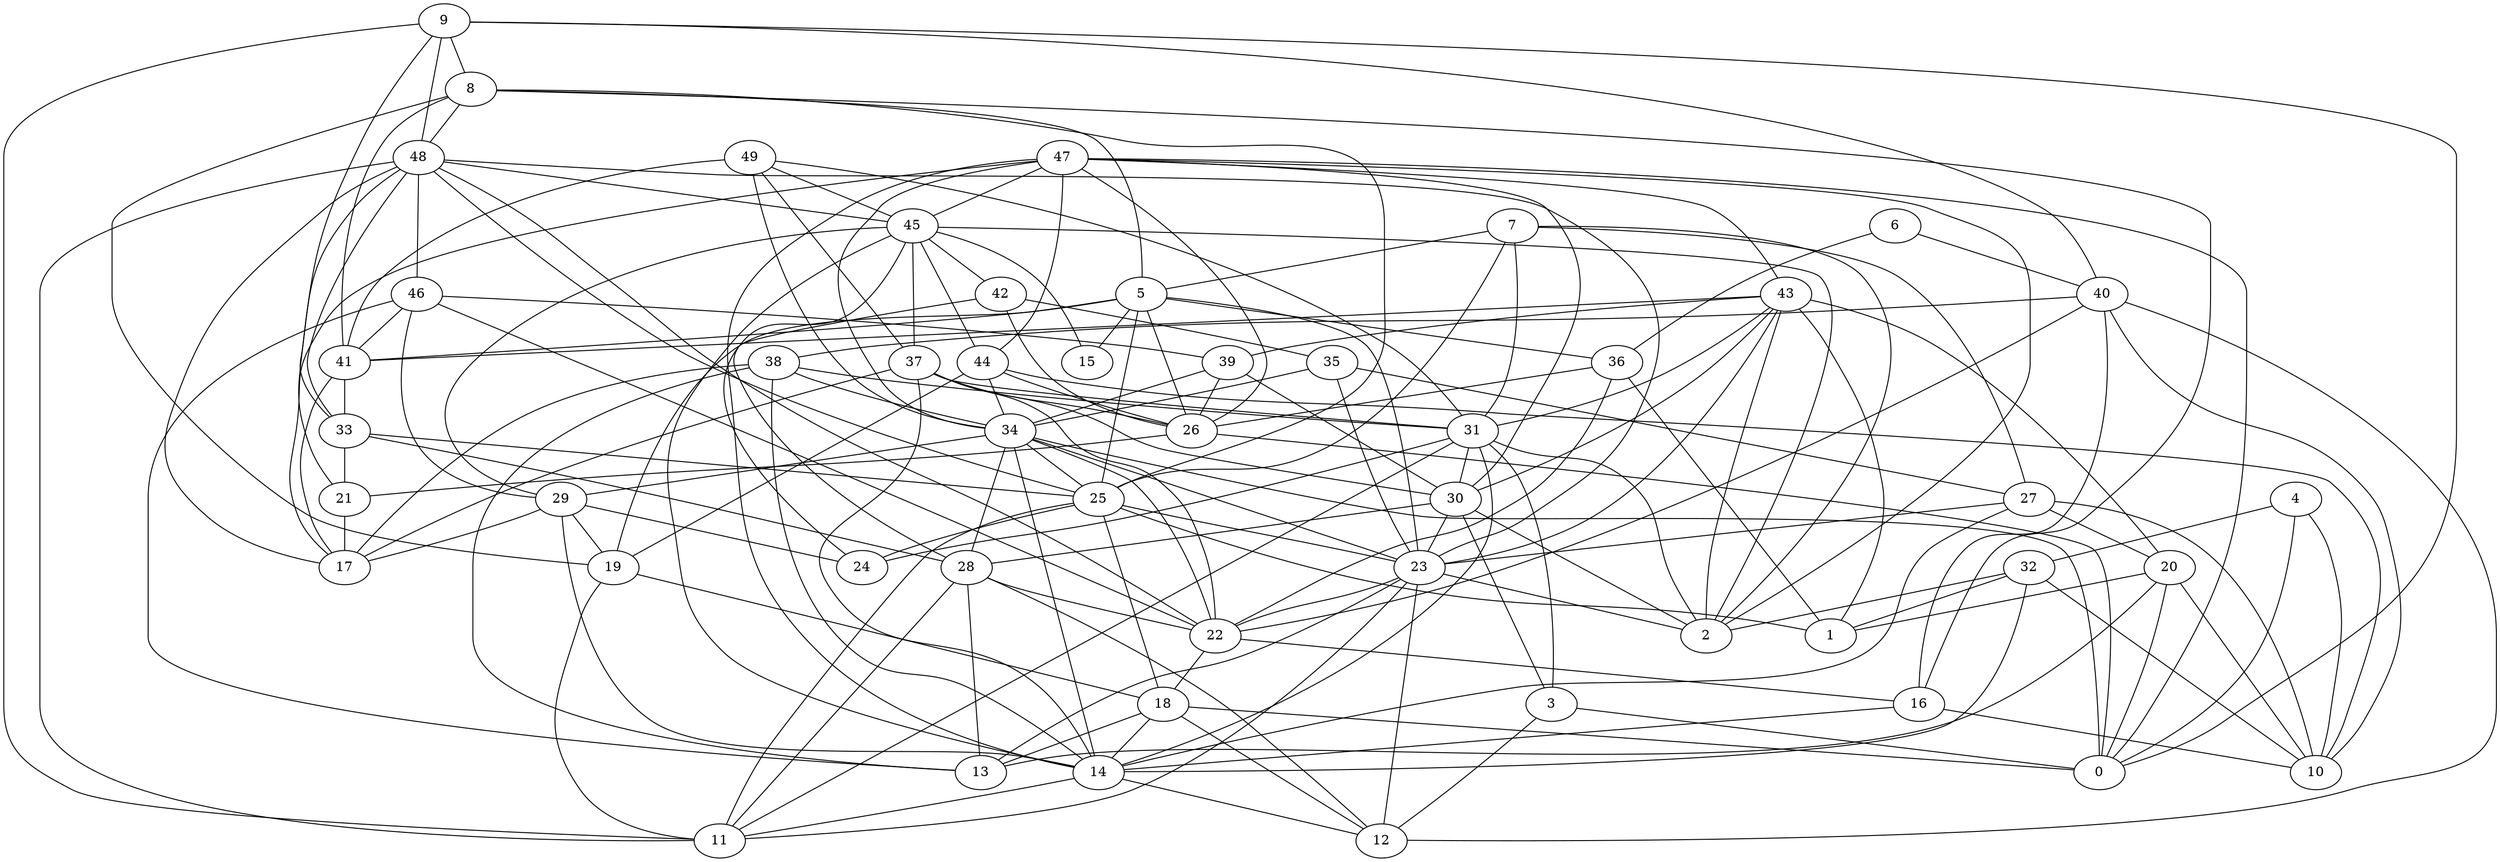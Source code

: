 digraph GG_graph {

subgraph G_graph {
edge [color = black]
"44" -> "26" [dir = none]
"44" -> "10" [dir = none]
"9" -> "33" [dir = none]
"9" -> "40" [dir = none]
"33" -> "21" [dir = none]
"33" -> "28" [dir = none]
"48" -> "33" [dir = none]
"48" -> "45" [dir = none]
"48" -> "11" [dir = none]
"48" -> "21" [dir = none]
"48" -> "23" [dir = none]
"48" -> "22" [dir = none]
"49" -> "34" [dir = none]
"49" -> "31" [dir = none]
"42" -> "24" [dir = none]
"42" -> "35" [dir = none]
"42" -> "26" [dir = none]
"32" -> "1" [dir = none]
"32" -> "10" [dir = none]
"26" -> "0" [dir = none]
"37" -> "31" [dir = none]
"37" -> "17" [dir = none]
"37" -> "22" [dir = none]
"37" -> "30" [dir = none]
"37" -> "26" [dir = none]
"6" -> "36" [dir = none]
"6" -> "40" [dir = none]
"30" -> "3" [dir = none]
"30" -> "23" [dir = none]
"30" -> "28" [dir = none]
"30" -> "2" [dir = none]
"45" -> "15" [dir = none]
"45" -> "28" [dir = none]
"45" -> "14" [dir = none]
"45" -> "2" [dir = none]
"23" -> "2" [dir = none]
"23" -> "13" [dir = none]
"38" -> "14" [dir = none]
"38" -> "34" [dir = none]
"38" -> "31" [dir = none]
"8" -> "19" [dir = none]
"8" -> "16" [dir = none]
"8" -> "25" [dir = none]
"8" -> "5" [dir = none]
"8" -> "41" [dir = none]
"5" -> "23" [dir = none]
"5" -> "25" [dir = none]
"5" -> "15" [dir = none]
"5" -> "19" [dir = none]
"46" -> "39" [dir = none]
"46" -> "41" [dir = none]
"28" -> "11" [dir = none]
"28" -> "12" [dir = none]
"28" -> "13" [dir = none]
"41" -> "17" [dir = none]
"7" -> "25" [dir = none]
"7" -> "31" [dir = none]
"29" -> "19" [dir = none]
"20" -> "13" [dir = none]
"20" -> "10" [dir = none]
"20" -> "0" [dir = none]
"31" -> "2" [dir = none]
"31" -> "3" [dir = none]
"31" -> "24" [dir = none]
"27" -> "10" [dir = none]
"27" -> "14" [dir = none]
"27" -> "20" [dir = none]
"35" -> "34" [dir = none]
"35" -> "27" [dir = none]
"40" -> "22" [dir = none]
"40" -> "12" [dir = none]
"40" -> "10" [dir = none]
"22" -> "16" [dir = none]
"4" -> "32" [dir = none]
"4" -> "10" [dir = none]
"18" -> "14" [dir = none]
"25" -> "11" [dir = none]
"25" -> "23" [dir = none]
"25" -> "18" [dir = none]
"25" -> "1" [dir = none]
"43" -> "1" [dir = none]
"43" -> "39" [dir = none]
"36" -> "26" [dir = none]
"36" -> "22" [dir = none]
"39" -> "26" [dir = none]
"39" -> "30" [dir = none]
"47" -> "43" [dir = none]
"47" -> "0" [dir = none]
"47" -> "34" [dir = none]
"47" -> "17" [dir = none]
"14" -> "12" [dir = none]
"14" -> "11" [dir = none]
"34" -> "29" [dir = none]
"34" -> "0" [dir = none]
"34" -> "22" [dir = none]
"34" -> "23" [dir = none]
"34" -> "25" [dir = none]
"34" -> "28" [dir = none]
"19" -> "11" [dir = none]
"16" -> "14" [dir = none]
"47" -> "44" [dir = none]
"45" -> "29" [dir = none]
"43" -> "20" [dir = none]
"22" -> "18" [dir = none]
"49" -> "41" [dir = none]
"47" -> "2" [dir = none]
"46" -> "13" [dir = none]
"29" -> "14" [dir = none]
"47" -> "45" [dir = none]
"4" -> "0" [dir = none]
"44" -> "34" [dir = none]
"47" -> "14" [dir = none]
"40" -> "38" [dir = none]
"3" -> "0" [dir = none]
"35" -> "23" [dir = none]
"20" -> "1" [dir = none]
"43" -> "30" [dir = none]
"43" -> "31" [dir = none]
"33" -> "25" [dir = none]
"31" -> "30" [dir = none]
"43" -> "23" [dir = none]
"40" -> "16" [dir = none]
"5" -> "26" [dir = none]
"3" -> "12" [dir = none]
"34" -> "14" [dir = none]
"23" -> "22" [dir = none]
"23" -> "11" [dir = none]
"38" -> "17" [dir = none]
"44" -> "19" [dir = none]
"18" -> "0" [dir = none]
"23" -> "12" [dir = none]
"41" -> "33" [dir = none]
"21" -> "17" [dir = none]
"32" -> "2" [dir = none]
"19" -> "18" [dir = none]
"36" -> "1" [dir = none]
"9" -> "0" [dir = none]
"9" -> "48" [dir = none]
"45" -> "37" [dir = none]
"7" -> "27" [dir = none]
"32" -> "14" [dir = none]
"49" -> "37" [dir = none]
"38" -> "13" [dir = none]
"47" -> "26" [dir = none]
"28" -> "22" [dir = none]
"43" -> "41" [dir = none]
"37" -> "14" [dir = none]
"27" -> "23" [dir = none]
"18" -> "12" [dir = none]
"25" -> "24" [dir = none]
"48" -> "17" [dir = none]
"18" -> "13" [dir = none]
"47" -> "30" [dir = none]
"29" -> "24" [dir = none]
"7" -> "5" [dir = none]
"48" -> "46" [dir = none]
"8" -> "48" [dir = none]
"48" -> "25" [dir = none]
"16" -> "10" [dir = none]
"45" -> "42" [dir = none]
"5" -> "41" [dir = none]
"31" -> "14" [dir = none]
"39" -> "34" [dir = none]
"46" -> "22" [dir = none]
"31" -> "11" [dir = none]
"9" -> "8" [dir = none]
"46" -> "29" [dir = none]
"49" -> "45" [dir = none]
"5" -> "36" [dir = none]
"9" -> "11" [dir = none]
"7" -> "2" [dir = none]
"45" -> "44" [dir = none]
"26" -> "21" [dir = none]
"29" -> "17" [dir = none]
"43" -> "2" [dir = none]
}

}
